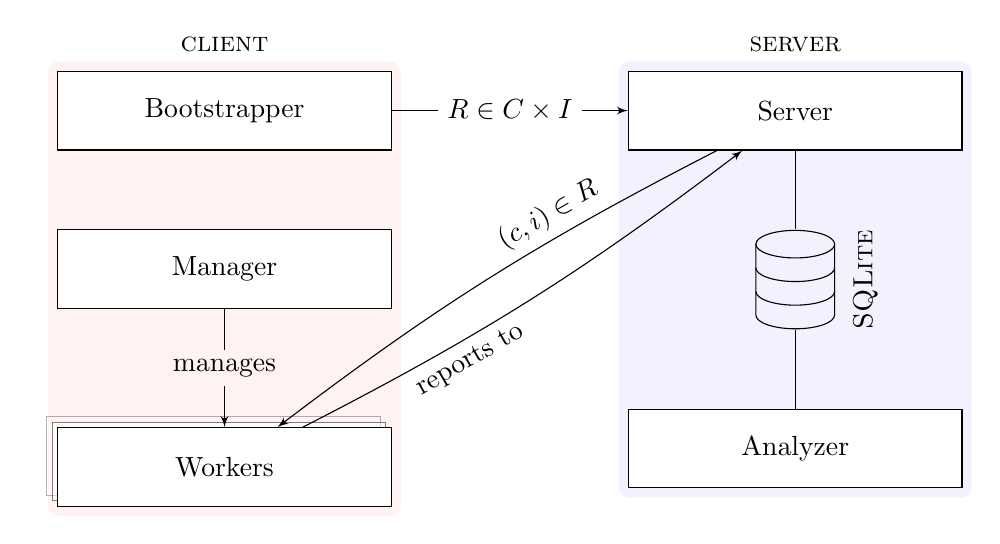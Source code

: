 \makeatletter
\tikzset{
    database/.style={
        path picture={
            \draw (0, 1.5*\database@segmentheight) circle [x radius=\database@radius,y radius=\database@aspectratio*\database@radius];
            \draw (-\database@radius, 0.5*\database@segmentheight) arc [start angle=180,end angle=360,x radius=\database@radius, y radius=\database@aspectratio*\database@radius];
            \draw (-\database@radius,-0.5*\database@segmentheight) arc [start angle=180,end angle=360,x radius=\database@radius, y radius=\database@aspectratio*\database@radius];
            \draw (-\database@radius,1.5*\database@segmentheight) -- ++(0,-3*\database@segmentheight) arc [start angle=180,end angle=360,x radius=\database@radius, y radius=\database@aspectratio*\database@radius] -- ++(0,3*\database@segmentheight);
        },
        minimum width=2*\database@radius + \pgflinewidth,
        minimum height=3*\database@segmentheight + 2*\database@aspectratio*\database@radius + \pgflinewidth,
    },
    database segment height/.store in=\database@segmentheight,
    database radius/.store in=\database@radius,
    database aspect ratio/.store in=\database@aspectratio,
    database segment height=0.1cm,
    database radius=0.25cm,
    database aspect ratio=0.35,
}
\makeatother

\tikzstyle {block} = [draw, fill=white, rectangle, text width=4cm, minimum height=1cm, align=center]

\begin{tikzpicture}
    \node [block] (bootstrapper) {Bootstrapper};
    \node [block, below=of bootstrapper] (manager) {Manager};
    \node [block, below=1.5cm of manager] (worker) {Workers};
    \draw [-latex'] (manager) -- (worker) node [midway, fill=red!5] {manages};

    \node [block, right=3cm of bootstrapper] (server) {Server};
    \node[database,database radius=0.5cm,database segment height=0.3cm, below=of server] (database) {};
    \node [right=0.1cm of database] {\rotatebox{90}{\textsc{SQLite}}};
    \node [block, below=of database] (analyzer) {Analyzer};
    \draw (server) -- (database);
    \draw (database) -- (analyzer);

    \draw [-latex'] (bootstrapper) -- (server) node [midway, fill=white] {$R \in C \times I$};
    \path [-latex'] (server) edge [bend right=5] node [sloped, above, pos=0.33] {$(c,i) \in R$} (worker);
    \path [-latex'] (worker) edge [bend right=5] node [sloped, below, pos=0.33] {reports to} (server);

    \begin{scope}[on background layer]
        \node[fill=red!5, label=above:\sffamily\textsc{client},  rounded corners, fit=(bootstrapper)(manager)(worker)] (clientenv) {};
        \node[fill=blue!5, label=above:\sffamily\textsc{server},  rounded corners, fit=(server)(database)(analyzer)] (serverenv) {};
        \node [block, above left=0.2cm of worker, anchor=north west, opacity=0.3] (workerbg2) {Worker};
        \node [block, above left=0.1cm of worker, anchor=north west, opacity=0.5] (workerbg1) {Worker};
    \end{scope}

\end{tikzpicture}
